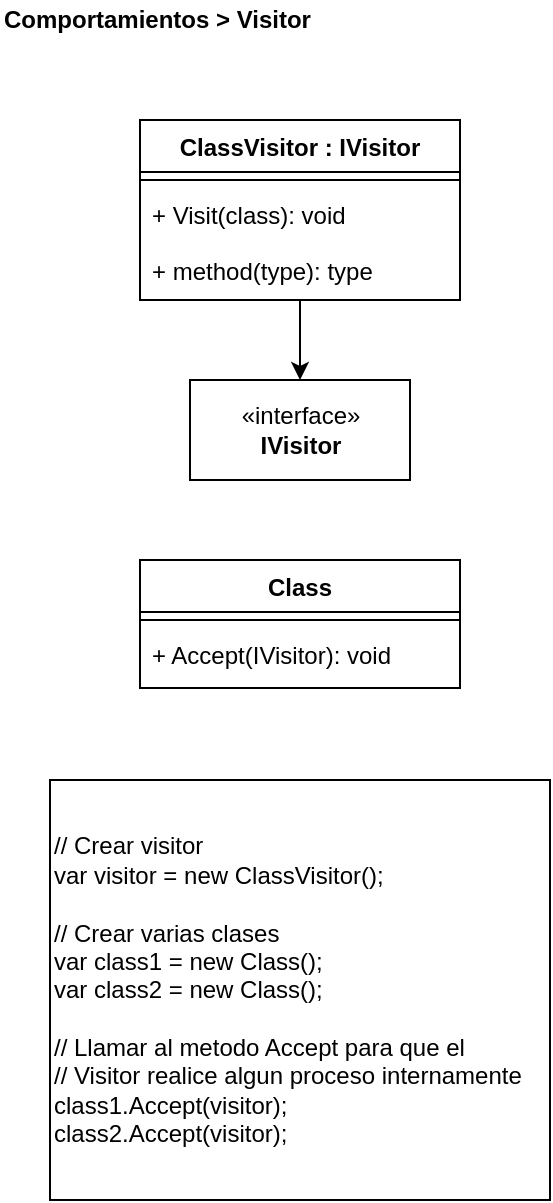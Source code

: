 <mxfile version="13.0.1" type="device"><diagram id="2dO6k6mJ6DyXyBbT0Y1m" name="Page-1"><mxGraphModel dx="1422" dy="822" grid="1" gridSize="10" guides="1" tooltips="1" connect="1" arrows="1" fold="1" page="1" pageScale="1" pageWidth="827" pageHeight="1169" math="0" shadow="0"><root><mxCell id="0"/><mxCell id="1" parent="0"/><mxCell id="jb3W8oWvL1DoOddfANbn-21" value="// Crear visitor&lt;br&gt;var visitor = new ClassVisitor();&lt;br&gt;&lt;br&gt;// Crear varias clases&lt;br&gt;var class1 = new Class();&lt;br&gt;var class2 = new Class();&lt;br&gt;&lt;br&gt;// Llamar al metodo Accept para que el&lt;br&gt;// Visitor realice algun proceso internamente&lt;br&gt;class1.Accept(visitor);&lt;br&gt;class2.Accept(visitor);" style="rounded=0;whiteSpace=wrap;html=1;align=left;labelBackgroundColor=#ffffff;" parent="1" vertex="1"><mxGeometry x="25" y="390" width="250" height="210" as="geometry"/></mxCell><mxCell id="_gdt-Ls8ZpUdM3LCKQaS-1" value="&lt;b&gt;Comportamientos &amp;gt; Visitor&lt;br&gt;&lt;/b&gt;" style="text;html=1;align=left;verticalAlign=middle;resizable=0;points=[];autosize=1;" parent="1" vertex="1"><mxGeometry width="170" height="20" as="geometry"/></mxCell><mxCell id="fS8pGDAUzzy84gBX6-T2-1" value="«interface»&lt;br&gt;&lt;b&gt;IVisitor&lt;/b&gt;" style="html=1;" vertex="1" parent="1"><mxGeometry x="95" y="190" width="110" height="50" as="geometry"/></mxCell><mxCell id="fS8pGDAUzzy84gBX6-T2-5" style="edgeStyle=orthogonalEdgeStyle;rounded=0;orthogonalLoop=1;jettySize=auto;html=1;" edge="1" parent="1" source="fS8pGDAUzzy84gBX6-T2-2" target="fS8pGDAUzzy84gBX6-T2-1"><mxGeometry relative="1" as="geometry"/></mxCell><mxCell id="fS8pGDAUzzy84gBX6-T2-2" value="ClassVisitor : IVisitor" style="swimlane;fontStyle=1;align=center;verticalAlign=top;childLayout=stackLayout;horizontal=1;startSize=26;horizontalStack=0;resizeParent=1;resizeParentMax=0;resizeLast=0;collapsible=1;marginBottom=0;" vertex="1" parent="1"><mxGeometry x="70" y="60" width="160" height="90" as="geometry"/></mxCell><mxCell id="fS8pGDAUzzy84gBX6-T2-3" value="" style="line;strokeWidth=1;fillColor=none;align=left;verticalAlign=middle;spacingTop=-1;spacingLeft=3;spacingRight=3;rotatable=0;labelPosition=right;points=[];portConstraint=eastwest;" vertex="1" parent="fS8pGDAUzzy84gBX6-T2-2"><mxGeometry y="26" width="160" height="8" as="geometry"/></mxCell><mxCell id="fS8pGDAUzzy84gBX6-T2-4" value="+ Visit(class): void&#10;&#10;+ method(type): type" style="text;strokeColor=none;fillColor=none;align=left;verticalAlign=top;spacingLeft=4;spacingRight=4;overflow=hidden;rotatable=0;points=[[0,0.5],[1,0.5]];portConstraint=eastwest;" vertex="1" parent="fS8pGDAUzzy84gBX6-T2-2"><mxGeometry y="34" width="160" height="56" as="geometry"/></mxCell><mxCell id="fS8pGDAUzzy84gBX6-T2-6" value="Class" style="swimlane;fontStyle=1;align=center;verticalAlign=top;childLayout=stackLayout;horizontal=1;startSize=26;horizontalStack=0;resizeParent=1;resizeParentMax=0;resizeLast=0;collapsible=1;marginBottom=0;" vertex="1" parent="1"><mxGeometry x="70" y="280" width="160" height="64" as="geometry"/></mxCell><mxCell id="fS8pGDAUzzy84gBX6-T2-7" value="" style="line;strokeWidth=1;fillColor=none;align=left;verticalAlign=middle;spacingTop=-1;spacingLeft=3;spacingRight=3;rotatable=0;labelPosition=right;points=[];portConstraint=eastwest;" vertex="1" parent="fS8pGDAUzzy84gBX6-T2-6"><mxGeometry y="26" width="160" height="8" as="geometry"/></mxCell><mxCell id="fS8pGDAUzzy84gBX6-T2-8" value="+ Accept(IVisitor): void" style="text;strokeColor=none;fillColor=none;align=left;verticalAlign=top;spacingLeft=4;spacingRight=4;overflow=hidden;rotatable=0;points=[[0,0.5],[1,0.5]];portConstraint=eastwest;" vertex="1" parent="fS8pGDAUzzy84gBX6-T2-6"><mxGeometry y="34" width="160" height="30" as="geometry"/></mxCell></root></mxGraphModel></diagram></mxfile>